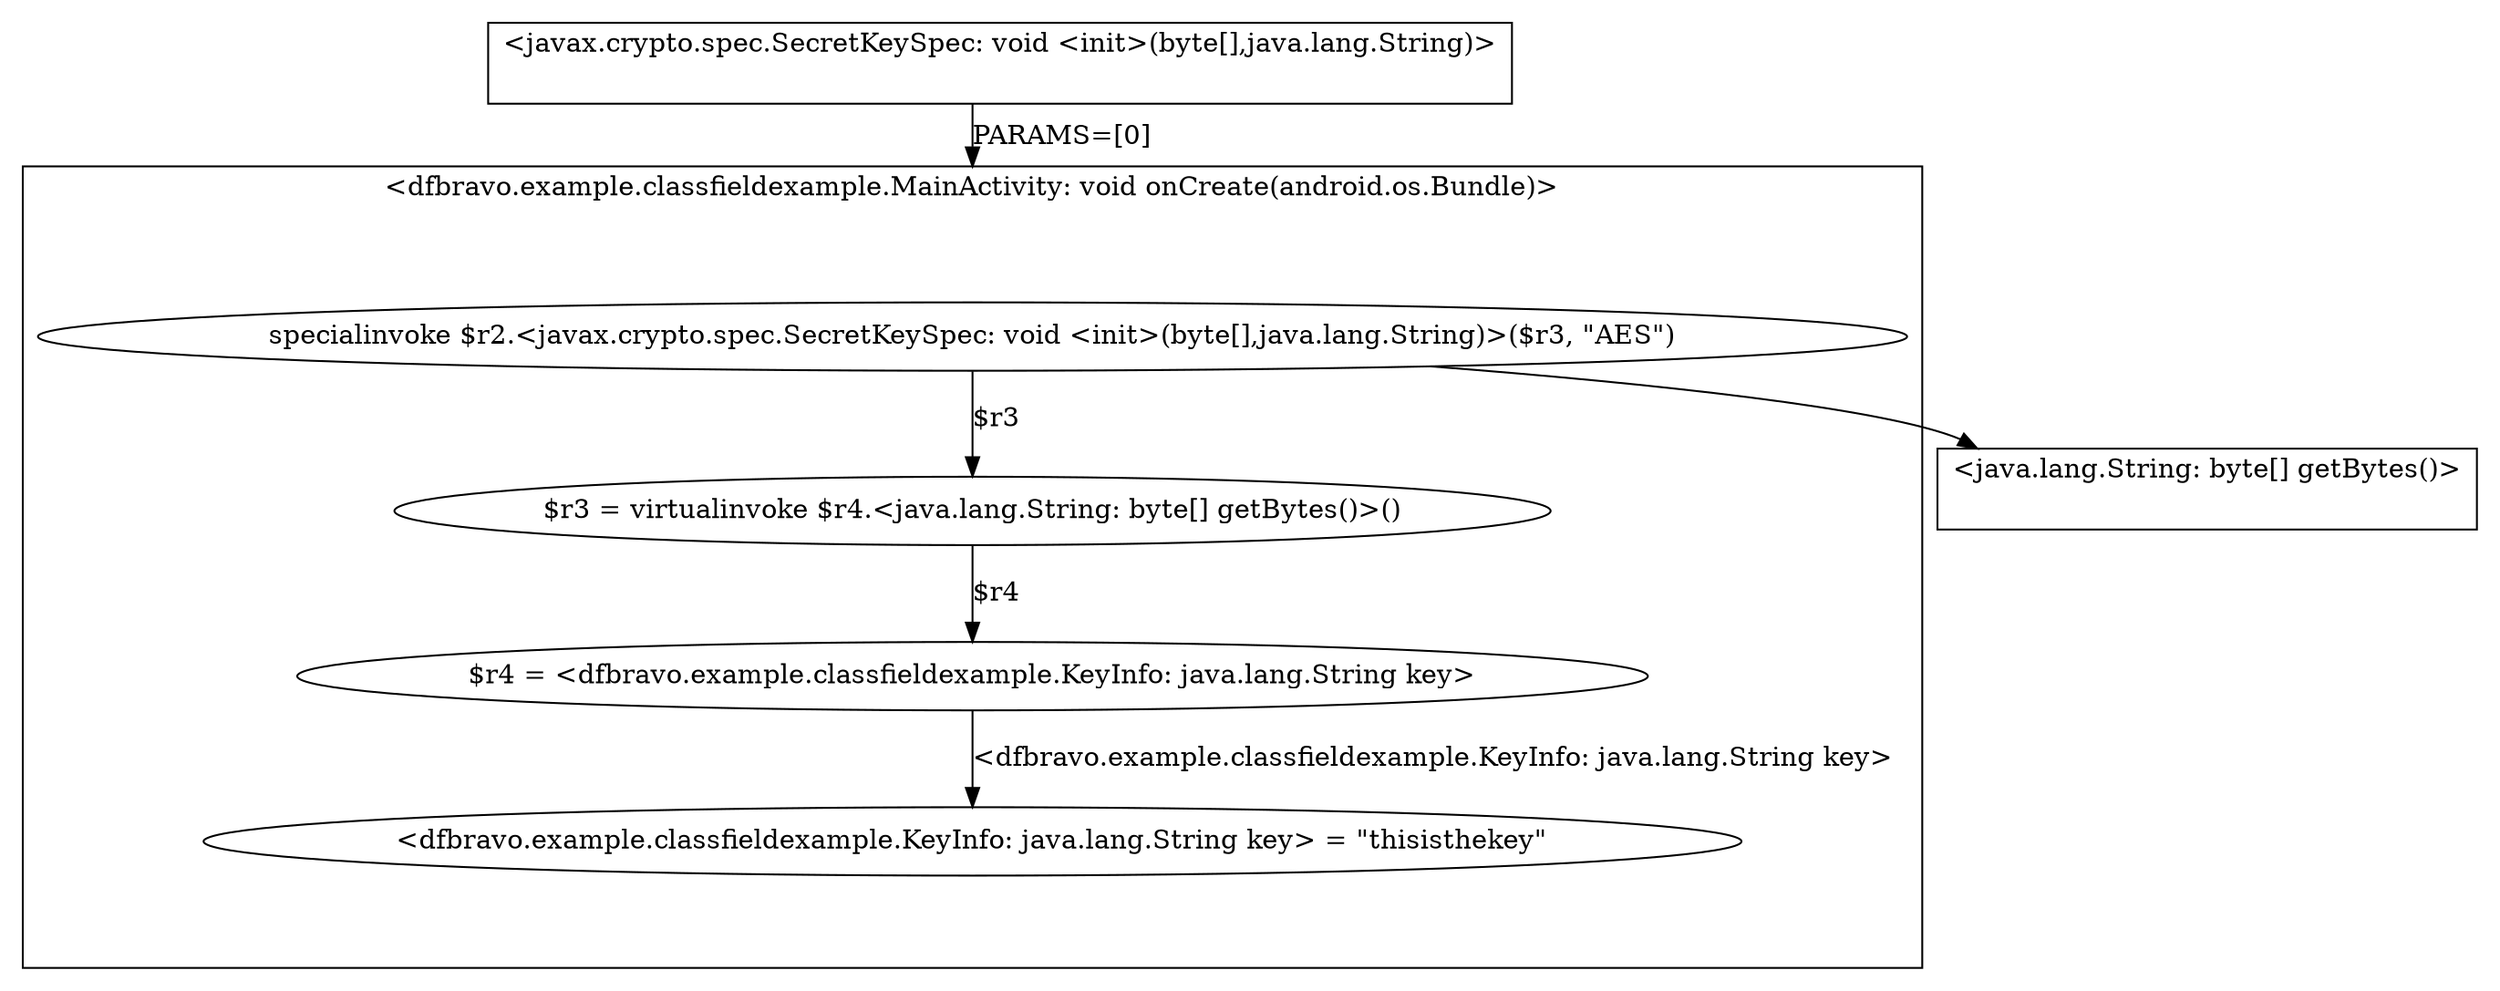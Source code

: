 strict digraph {
compound=true subgraph cluster_0 {
c0_n0 [label="specialinvoke $r2.<javax.crypto.spec.SecretKeySpec: void <init>(byte[],java.lang.String)>($r3, \"AES\")"];
c0_n1 [label="$r3 = virtualinvoke $r4.<java.lang.String: byte[] getBytes()>()"];
c0_n2 [label="$r4 = <dfbravo.example.classfieldexample.KeyInfo: java.lang.String key>"];
c0_n3 [label="<dfbravo.example.classfieldexample.KeyInfo: java.lang.String key> = \"thisisthekey\""];
label="<dfbravo.example.classfieldexample.MainActivity: void onCreate(android.os.Bundle)>";
head_node_0[shape=point,style=invis,constraint=false];
tail_node_0[shape=point,style=invis,constraint=false];
head_node_0 -> c0_n0 [style=invis];
c0_n0 -> c0_n1 [label="$r3"];
c0_n1 -> c0_n2 [label="$r4"];
c0_n2 -> c0_n3 [label="<dfbravo.example.classfieldexample.KeyInfo: java.lang.String key>"];
c0_n3 -> tail_node_0 [style=invis];
}
c0_n0 -> head_node_2 [lhead=cluster_2];
compound=true subgraph cluster_1 {
label="<javax.crypto.spec.SecretKeySpec: void <init>(byte[],java.lang.String)>";
head_node_1[shape=point,style=invis,constraint=false];
tail_node_1[shape=point,style=invis,constraint=false];
}
tail_node_1 -> head_node_0 [label="PARAMS=[0]",ltail=cluster_1,lhead=cluster_0];
compound=true subgraph cluster_2 {
label="<java.lang.String: byte[] getBytes()>";
head_node_2[shape=point,style=invis,constraint=false];
tail_node_2[shape=point,style=invis,constraint=false];
}
}